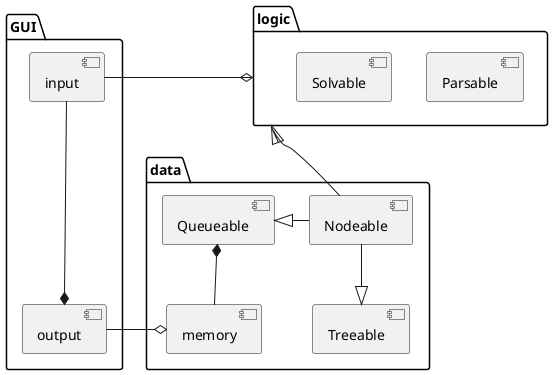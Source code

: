 @startuml

package GUI {
    component output
    component input
}

package logic {
    component Parsable
    component Solvable

}

package data {
    component memory
    component Queueable
    component Treeable
    component Nodeable
}

[input]     -right-o    logic
logic       <|-down-    [Nodeable]
[output]    *-up--      [input]
[output]    -right-o    [memory]

[Queueable] *-down-     [memory]

[Nodeable]  -left-|>    [Queueable]
[Nodeable]  -down-|>    [Treeable]

@enduml